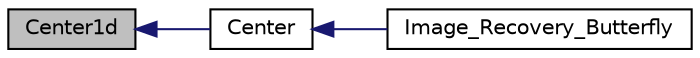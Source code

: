 digraph "Center1d"
{
  edge [fontname="Helvetica",fontsize="10",labelfontname="Helvetica",labelfontsize="10"];
  node [fontname="Helvetica",fontsize="10",shape=record];
  rankdir="LR";
  Node23 [label="Center1d",height=0.2,width=0.4,color="black", fillcolor="grey75", style="filled", fontcolor="black"];
  Node23 -> Node24 [dir="back",color="midnightblue",fontsize="10",style="solid",fontname="Helvetica"];
  Node24 [label="Center",height=0.2,width=0.4,color="black", fillcolor="white", style="filled",URL="$_image___recovery_8h.html#af13f9094e47157d57fe3b63ff7ad57f1"];
  Node24 -> Node25 [dir="back",color="midnightblue",fontsize="10",style="solid",fontname="Helvetica"];
  Node25 [label="Image_Recovery_Butterfly",height=0.2,width=0.4,color="black", fillcolor="white", style="filled",URL="$_image___recovery_8h.html#a8f37a34ded6bb41f2a734c1218ef0dc7"];
}
